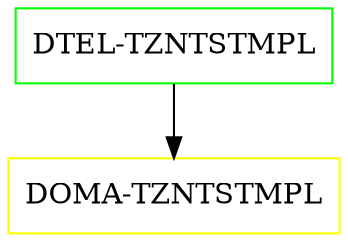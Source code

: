 digraph G {
  "DTEL-TZNTSTMPL" [shape=box,color=green];
  "DOMA-TZNTSTMPL" [shape=box,color=yellow,URL="./DOMA_TZNTSTMPL.html"];
  "DTEL-TZNTSTMPL" -> "DOMA-TZNTSTMPL";
}

